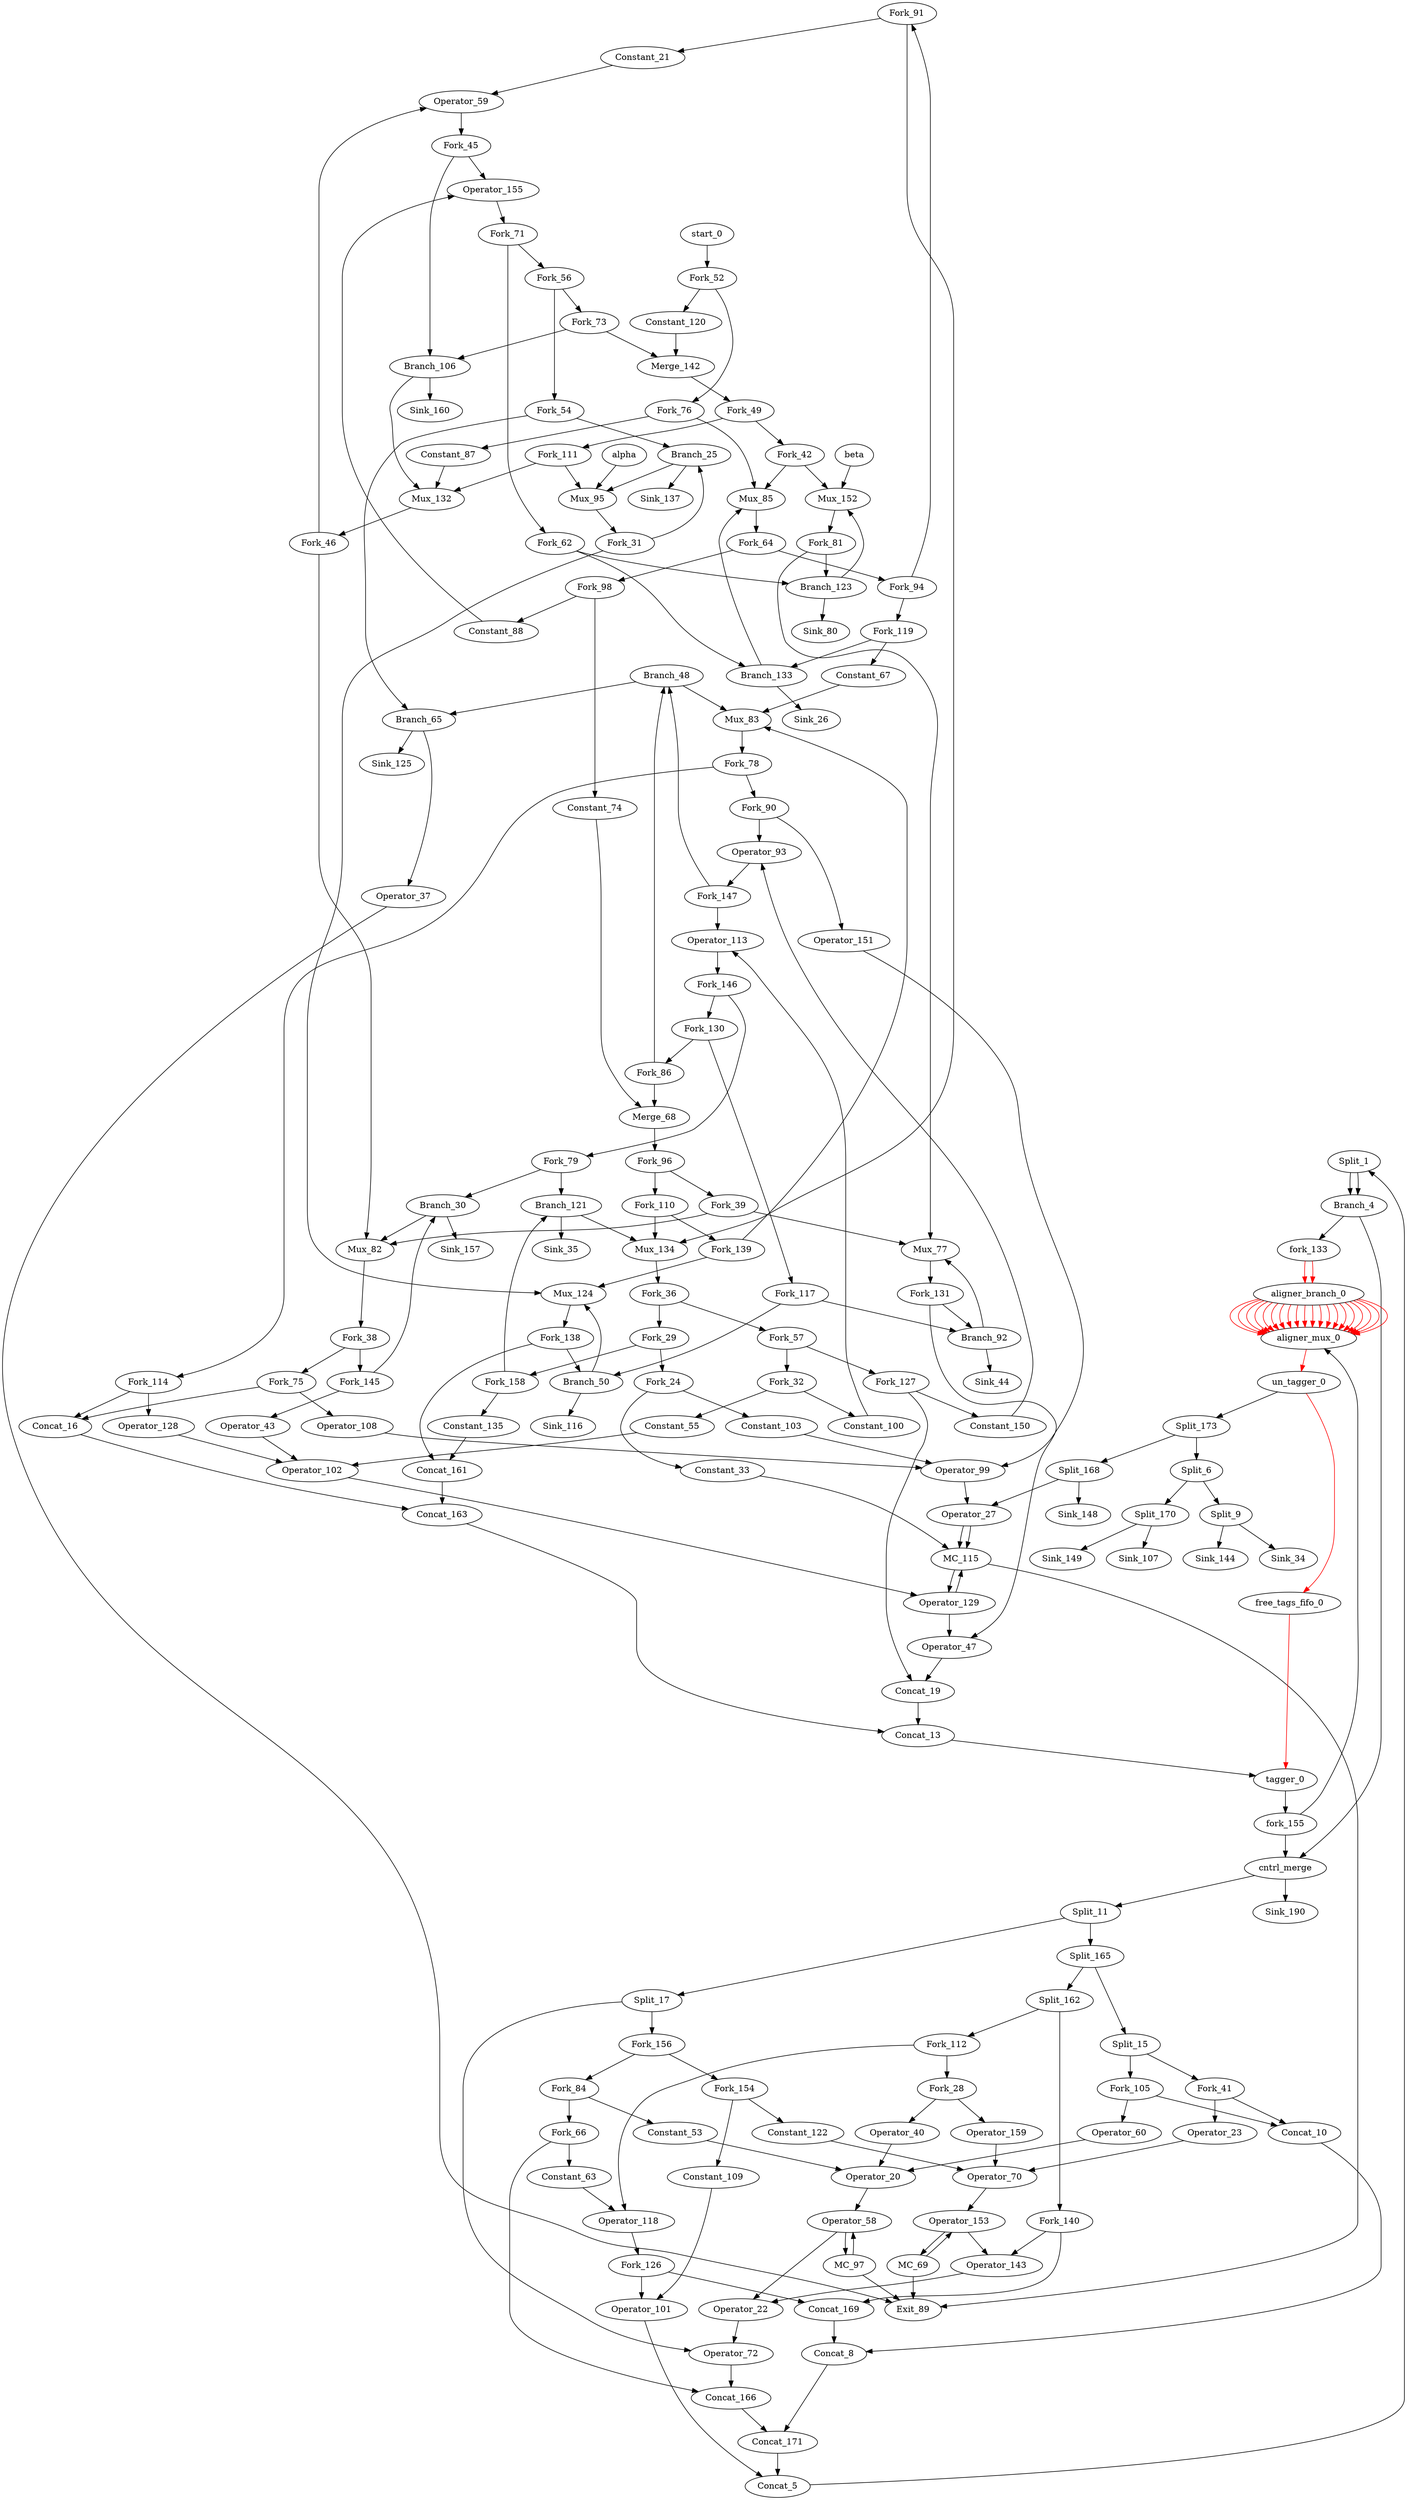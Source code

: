 Digraph G {
"Split_1" [type = "Split", in = "in1:162", out = " out1:161 out2:1 ", bbID = 4, tagged = true, taggers_num = 1, tagger_id = -1];
"Branch_4" [type = "Branch", in = "in1:161 in2?:1", out = " out1+:161 out2-:161 ", bbID = 4, tagged = true, taggers_num = 1, tagger_id = -1];
"Concat_5" [type = "Concat", in = "in1:161 in2:1", out = " out1:162 ", bbID = 4, tagged = true, taggers_num = 1, tagger_id = -1];
"Split_6" [type = "Split", in = "in1:128", out = " out1:64 out2:64 ", bbID = 4, tagged = false, taggers_num = 0, tagger_id = -1];
"Concat_8" [type = "Concat", in = "in1:64 in2:64", out = " out1:128 ", bbID = 4, tagged = true, taggers_num = 1, tagger_id = -1];
"Split_9" [type = "Split", in = "in1:64", out = " out1:32 out2:32 ", bbID = 4, tagged = false, taggers_num = 0, tagger_id = -1];
"Concat_10" [type = "Concat", in = "in1:32 in2:32", out = " out1:64 ", bbID = 4, tagged = true, taggers_num = 1, tagger_id = -1];
"Split_11" [type = "Split", in = "in1:161", out = " out1:33 out2:128 ", bbID = 4, tagged = true, taggers_num = 1, tagger_id = -1];
"Concat_13" [type = "Concat", in = "in1:33 in2:128", out = " out1:161 ", bbID = 4, tagged = true, taggers_num = 1, tagger_id = -1];
"cntrl_merge" [type = "CntrlMerge", in = "in1:161 in2:161", out = " out1:161 out2?:1", delay = 0.366, bbID = 4, tagged = true, taggers_num = 1, tagger_id = -1];
"Split_15" [type = "Split", in = "in1:64", out = " out1:32 out2:32 ", bbID = 4, tagged = true, taggers_num = 1, tagger_id = -1];
"Concat_16" [type = "Concat", in = "in1:32 in2:32", out = " out1:64 ", bbID = 4, tagged = true, taggers_num = 1, tagger_id = -1];
"Split_17" [type = "Split", in = "in1:33", out = " out1:1 out2:32 ", bbID = 4, tagged = true, taggers_num = 1, tagger_id = -1];
"Concat_19" [type = "Concat", in = "in1:1 in2:32", out = " out1:33 ", bbID = 4, tagged = true, taggers_num = 1, tagger_id = -1];
"Operator_20" [type = "Operator", op = "getelementptr_op", constants = "1", II = 1, latency = 0, delay = 2.966, tagger_id = -1, taggers_num = 1, tagged = true, out = "out1:32 ", in = "in1:32 in2:32 in3:32 ", bbID = 4];
"Constant_21" [type = "Constant", value = "0x00000001", tagger_id = -1, taggers_num = 0, tagged = false, out = "out1:32", in = "in1:32", bbID = 6];
"Operator_22" [type = "Operator", op = "fmul_op", II = 1, latency = 6, delay = 0.966, tagger_id = -1, taggers_num = 1, tagged = true, out = "out1:32 ", in = "in1:32 in2:32 ", bbID = 4];
"Operator_23" [type = "Operator", op = "zext_op", II = 1, latency = 0, delay = 0, tagger_id = -1, taggers_num = 1, tagged = true, out = "out1:32 ", in = "in1:32 ", bbID = 4];
"Fork_24" [type = "Fork", tagger_id = -1, taggers_num = 0, tagged = false, out = "out1:0 out2:0", in = "in1:0", bbID = 3];
"Branch_25" [type = "Branch", tagger_id = -1, taggers_num = 0, tagged = false, out = "out1+:32 out2-:32", in = "in1:32 in2?:1*i", bbID = 2];
"Sink_26" [type = "Sink", in = "in1:0", bbID = 0];
"Operator_27" [type = "Operator", op = "mc_store_op", II = 1, latency = 0, delay = 0, offset = 0, portId = 0, tagger_id = -1, taggers_num = 0, tagged = false, out = "out1:32 out2:32 ", in = "in1:32 in2:32 ", bbID = 5];
"Fork_28" [type = "Fork", tagger_id = -1, taggers_num = 1, tagged = true, out = "out1:32 out2:32", in = "in1:32", bbID = 4];
"Fork_29" [type = "Fork", tagger_id = -1, taggers_num = 0, tagged = false, out = "out1:0 out2:0", in = "in1:0", bbID = 3];
"Branch_30" [type = "Branch", tagger_id = -1, taggers_num = 0, tagged = false, out = "out1+:32 out2-:32", in = "in1:32 in2?:1*i", bbID = 3];
"Fork_31" [type = "Fork", tagger_id = -1, taggers_num = 0, tagged = false, out = "out1:32 out2:32 ", in = "in1:32", bbID = 2];
"Fork_32" [type = "Fork", tagger_id = -1, taggers_num = 0, tagged = false, out = "out1:0 out2:0", in = "in1:0", bbID = 3];
"Constant_33" [type = "Constant", value = "0x00000001", tagger_id = -1, taggers_num = 0, tagged = false, out = "out1:32", in = "in1:32", bbID = 5];
"Sink_34" [type = "Sink", in = "in1:32", bbID = 0];
"Sink_35" [type = "Sink", in = "in1:0", bbID = 0];
"Fork_36" [type = "Fork", tagger_id = -1, taggers_num = 0, tagged = false, out = "out1:0 out2:0", in = "in1:0", bbID = 3];
"Operator_37" [type = "Operator", op = "ret_op", II = 1, latency = 0, delay = 0, tagger_id = -1, taggers_num = 0, tagged = false, out = "out1:32 ", in = "in1:32 ", bbID = 7];
"Fork_38" [type = "Fork", tagger_id = -1, taggers_num = 0, tagged = false, out = "out1:32 out2:32", in = "in1:32", bbID = 3];
"Fork_39" [type = "Fork", tagger_id = -1, taggers_num = 0, tagged = false, out = "out1:32 out2:32", in = "in1:32", bbID = 3];
"Operator_40" [type = "Operator", op = "zext_op", II = 1, latency = 0, delay = 0, tagger_id = -1, taggers_num = 1, tagged = true, out = "out1:32 ", in = "in1:32 ", bbID = 4];
"Fork_41" [type = "Fork", tagger_id = -1, taggers_num = 1, tagged = true, out = "out1:32 out2:32 ", in = "in1:32", bbID = 4];
"Fork_42" [type = "Fork", tagger_id = -1, taggers_num = 0, tagged = false, out = "out1:32 out2:32", in = "in1:32", bbID = 2];
"Operator_43" [type = "Operator", op = "zext_op", II = 1, latency = 0, delay = 0, tagger_id = -1, taggers_num = 0, tagged = false, out = "out1:32 ", in = "in1:32 ", bbID = 3];
"Sink_44" [type = "Sink", in = "in1:32", bbID = 0];
"Fork_45" [type = "Fork", tagger_id = -1, taggers_num = 0, tagged = false, out = "out1:32 out2:32 ", in = "in1:32", bbID = 6];
"Fork_46" [type = "Fork", tagger_id = -1, taggers_num = 0, tagged = false, out = "out1:32 out2:32 ", in = "in1:32", bbID = 2];
"Operator_47" [type = "Operator", op = "fmul_op", II = 1, latency = 6, delay = 0.966, tagger_id = -1, taggers_num = 0, tagged = false, out = "out1:32 ", in = "in1:32 in2:32 ", bbID = 3];
"Branch_48" [type = "Branch", tagger_id = -1, taggers_num = 0, tagged = false, out = "out1+:32 out2-:32", in = "in1:32 in2?:1*i", bbID = 5];
"Fork_49" [type = "Fork", tagger_id = -1, taggers_num = 0, tagged = false, out = "out1:32 out2:32", in = "in1:32", bbID = 2];
"Branch_50" [type = "Branch", tagger_id = -1, taggers_num = 0, tagged = false, out = "out1+:32 out2-:32", in = "in1:32 in2?:1*i", bbID = 3];
"alpha" [type = "Entry", in = "in1:32", out = " out1:32 ", bbID = 1, tagged = false, taggers_num = 0, tagger_id = -1];
"Fork_52" [type = "Fork", tagger_id = -1, taggers_num = 0, tagged = false, out = "out1:0 out2:0", in = "in1:0", bbID = 1];
"Constant_53" [type = "Constant", value = "0x0000001E", tagger_id = -1, taggers_num = 1, tagged = true, out = "out1:32", in = "in1:32", bbID = 4];
"Fork_54" [type = "Fork", tagger_id = -1, taggers_num = 0, tagged = false, out = "out1:32 out2:32", in = "in1:32", bbID = 6];
"Constant_55" [type = "Constant", value = "0x0000001E", tagger_id = -1, taggers_num = 0, tagged = false, out = "out1:32", in = "in1:32", bbID = 3];
"Fork_56" [type = "Fork", tagger_id = -1, taggers_num = 0, tagged = false, out = "out1:32 out2:32", in = "in1:32", bbID = 6];
"Fork_57" [type = "Fork", tagger_id = -1, taggers_num = 0, tagged = false, out = "out1:0 out2:0", in = "in1:0", bbID = 3];
"Operator_58" [type = "Operator", op = "mc_load_op", II = 1, latency = 2, delay = 0, offset = 0, portId = 0, tagger_id = -1, taggers_num = 1, tagged = true, out = "out1:32 out2:32 ", in = "in1:32 in2:32", bbID = 4];
"Operator_59" [type = "Operator", op = "add_op", II = 1, latency = 0, delay = 1.693, tagger_id = -1, taggers_num = 0, tagged = false, out = "out1:32 ", in = "in1:32 in2:32 ", bbID = 6];
"Operator_60" [type = "Operator", op = "zext_op", II = 1, latency = 0, delay = 0, tagger_id = -1, taggers_num = 1, tagged = true, out = "out1:32 ", in = "in1:32 ", bbID = 4];
"start_0" [type = "Entry", in = "in1:0", out = " out1:0 ", control = "true", bbID = 1, tagged = false, taggers_num = 0, tagger_id = -1];
"Fork_62" [type = "Fork", tagger_id = -1, taggers_num = 0, tagged = false, out = "out1:32 out2:32", in = "in1:32", bbID = 6];
"Constant_63" [type = "Constant", value = "0x00000001", tagger_id = -1, taggers_num = 1, tagged = true, out = "out1:32", in = "in1:32", bbID = 4];
"Fork_64" [type = "Fork", tagger_id = -1, taggers_num = 0, tagged = false, out = "out1:0 out2:0", in = "in1:0", bbID = 2];
"Branch_65" [type = "Branch", tagger_id = -1, taggers_num = 0, tagged = false, out = "out1+:32 out2-:32", in = "in1:32 in2?:1", bbID = 5];
"Fork_66" [type = "Fork", tagger_id = -1, taggers_num = 1, tagged = true, out = "out1:0 out2:0", in = "in1:0", bbID = 4];
"Constant_67" [type = "Constant", value = "0x00000000", tagger_id = -1, taggers_num = 0, tagged = false, out = "out1:32", in = "in1:32", bbID = 2];
"Merge_68" [type = "Merge", delay = 0.366, tagger_id = -1, taggers_num = 0, tagged = false, out = "out1:32", in = "in1:32 in2:32 ", bbID = 3];
"MC_69" [type = "MC", stcount = 0, ldcount = 1, bbcount = 0, memory = "A", out = "out1:32*l0d out2:0*e ", in = "in1:32*l0a ", bbID = 0];
"Operator_70" [type = "Operator", op = "getelementptr_op", constants = 1, II = 1, latency = 0, delay = 2.966, tagger_id = -1, taggers_num = 1, tagged = true, out = "out1:32 ", in = "in1:32 in2:32 in3:32 ", bbID = 4];
"Fork_71" [type = "Fork", tagger_id = -1, taggers_num = 0, tagged = false, out = "out1:32 out2:32", in = "in1:32", bbID = 6];
"Operator_72" [type = "Operator", op = "fadd_op", II = 1, latency = 10, delay = 0.966, tagger_id = -1, taggers_num = 1, tagged = true, out = "out1:32 ", in = "in1:32 in2:32 ", bbID = 4];
"Fork_73" [type = "Fork", tagger_id = -1, taggers_num = 0, tagged = false, out = "out1:32 out2:32", in = "in1:32", bbID = 6];
"Constant_74" [type = "Constant", value = "0x00000000", tagger_id = -1, taggers_num = 0, tagged = false, out = "out1:32", in = "in1:32", bbID = 2];
"Fork_75" [type = "Fork", tagger_id = -1, taggers_num = 0, tagged = false, out = "out1:32 out2:32", in = "in1:32", bbID = 3];
"Fork_76" [type = "Fork", tagger_id = -1, taggers_num = 0, tagged = false, out = "out1:0 out2:0", in = "in1:0", bbID = 1];
"Mux_77" [type = "Mux", tagger_id = -1, taggers_num = 0, tagged = false, out = "out1:32", in = "in1?:1 in2:32 in3:32 ", bbID = 3];
"Fork_78" [type = "Fork", tagger_id = -1, taggers_num = 0, tagged = false, out = "out1:32 out2:32", in = "in1:32", bbID = 3];
"Fork_79" [type = "Fork", tagger_id = -1, taggers_num = 0, tagged = false, out = "out1:32 out2:32", in = "in1:32", bbID = 5];
"Sink_80" [type = "Sink", in = "in1:32", bbID = 0];
"Fork_81" [type = "Fork", tagger_id = -1, taggers_num = 0, tagged = false, out = "out1:32 out2:32 ", in = "in1:32", bbID = 2];
"Mux_82" [type = "Mux", tagger_id = -1, taggers_num = 0, tagged = false, out = "out1:32", in = "in1?:1 in2:32 in3:32 ", bbID = 3];
"Mux_83" [type = "Mux", tagger_id = -1, taggers_num = 0, tagged = false, out = "out1:32", in = "in1?:1 in2:32 in3:32 ", bbID = 3];
"Fork_84" [type = "Fork", tagger_id = -1, taggers_num = 1, tagged = true, out = "out1:0 out2:0", in = "in1:0", bbID = 4];
"Mux_85" [type = "Mux", tagger_id = -1, taggers_num = 0, tagged = false, out = "out1:0", in = "in1?:1 in2:0 in3:0 ", bbID = 2];
"Fork_86" [type = "Fork", tagger_id = -1, taggers_num = 0, tagged = false, out = "out1:32 out2:32", in = "in1:32", bbID = 5];
"Constant_87" [type = "Constant", value = "0x00000000", tagger_id = -1, taggers_num = 0, tagged = false, out = "out1:32", in = "in1:32", bbID = 1];
"Constant_88" [type = "Constant", value = "0x00000014", tagger_id = -1, taggers_num = 0, tagged = false, out = "out1:32", in = "in1:32", bbID = 6];
"Exit_89" [type = "Exit", out = "out1:32", in = "in1:0*e in2:0*e in3:0*e  in4:32 ", bbID = 0];
"Fork_90" [type = "Fork", tagger_id = -1, taggers_num = 0, tagged = false, out = "out1:32 out2:32", in = "in1:32", bbID = 3];
"Fork_91" [type = "Fork", tagger_id = -1, taggers_num = 0, tagged = false, out = "out1:0 out2:0", in = "in1:0", bbID = 2];
"Branch_92" [type = "Branch", tagger_id = -1, taggers_num = 0, tagged = false, out = "out1+:32 out2-:32", in = "in1:32 in2?:1*i", bbID = 3];
"Operator_93" [type = "Operator", op = "add_op", II = 1, latency = 0, delay = 1.693, tagger_id = -1, taggers_num = 0, tagged = false, out = "out1:32 ", in = "in1:32 in2:32 ", bbID = 5];
"Fork_94" [type = "Fork", tagger_id = -1, taggers_num = 0, tagged = false, out = "out1:0 out2:0", in = "in1:0", bbID = 2];
"Mux_95" [type = "Mux", tagger_id = -1, taggers_num = 0, tagged = false, out = "out1:32", in = "in1?:1 in2:32 in3:32 ", bbID = 2];
"Fork_96" [type = "Fork", tagger_id = -1, taggers_num = 0, tagged = false, out = "out1:32 out2:32", in = "in1:32", bbID = 3];
"MC_97" [type = "MC", stcount = 0, ldcount = 1, bbcount = 0, memory = "B", out = "out1:32*l0d out2:0*e ", in = "in1:32*l0a ", bbID = 0];
"Fork_98" [type = "Fork", tagger_id = -1, taggers_num = 0, tagged = false, out = "out1:0 out2:0", in = "in1:0", bbID = 2];
"Operator_99" [type = "Operator", op = "getelementptr_op", constants = "1", II = 1, latency = 0, delay = 2.966, tagger_id = -1, taggers_num = 0, tagged = false, out = "out1:32 ", in = "in1:32 in2:32 in3:32 ", bbID = 5];
"Constant_100" [type = "Constant", value = "0x00000014", tagger_id = -1, taggers_num = 0, tagged = false, out = "out1:32", in = "in1:32", bbID = 5];
"Operator_101" [type = "Operator", op = "icmp_ult_op", II = 1, latency = 0, delay = 1.53, tagger_id = -1, taggers_num = 1, tagged = true, out = "out1:1 ", in = "in1:32 in2:32 ", bbID = 4];
"Operator_102" [type = "Operator", op = "getelementptr_op", constants = "1", II = 1, latency = 0, delay = 2.966, tagger_id = -1, taggers_num = 0, tagged = false, out = "out1:32 ", in = "in1:32 in2:32 in3:32 ", bbID = 3];
"Constant_103" [type = "Constant", value = "0x0000001E", tagger_id = -1, taggers_num = 0, tagged = false, out = "out1:32", in = "in1:32", bbID = 5];
"beta" [type = "Entry", in = "in1:32", out = " out1:32 ", bbID = 1, tagged = false, taggers_num = 0, tagger_id = -1];
"Fork_105" [type = "Fork", tagger_id = -1, taggers_num = 1, tagged = true, out = "out1:32 out2:32 ", in = "in1:32", bbID = 4];
"Branch_106" [type = "Branch", tagger_id = -1, taggers_num = 0, tagged = false, out = "out1+:32 out2-:32", in = "in1:32 in2?:1*i", bbID = 6];
"Sink_107" [type = "Sink", in = "in1:32", bbID = 0];
"Operator_108" [type = "Operator", op = "zext_op", II = 1, latency = 0, delay = 0, tagger_id = -1, taggers_num = 0, tagged = false, out = "out1:32 ", in = "in1:32 ", bbID = 5];
"Constant_109" [type = "Constant", value = "0x00000014", tagger_id = -1, taggers_num = 1, tagged = true, out = "out1:32", in = "in1:32", bbID = 4];
"Fork_110" [type = "Fork", tagger_id = -1, taggers_num = 0, tagged = false, out = "out1:32 out2:32", in = "in1:32", bbID = 3];
"Fork_111" [type = "Fork", tagger_id = -1, taggers_num = 0, tagged = false, out = "out1:32 out2:32", in = "in1:32", bbID = 2];
"Fork_112" [type = "Fork", tagger_id = -1, taggers_num = 1, tagged = true, out = "out1:32 out2:32", in = "in1:32", bbID = 4];
"Operator_113" [type = "Operator", op = "icmp_ult_op", II = 1, latency = 0, delay = 1.53, tagger_id = -1, taggers_num = 0, tagged = false, out = "out1:1 ", in = "in1:32 in2:32 ", bbID = 5];
"Fork_114" [type = "Fork", tagger_id = -1, taggers_num = 0, tagged = false, out = "out1:32 out2:32", in = "in1:32", bbID = 3];
"MC_115" [type = "MC", stcount = 1, ldcount = 1, bbcount = 1, memory = "C", out = "out1:32*l0d out2:0*e ", in = "in1:32*c0 in2:32*l0a in3:32*s0a in4:32*s0d ", bbID = 0];
"Sink_116" [type = "Sink", in = "in1:32", bbID = 0];
"Fork_117" [type = "Fork", tagger_id = -1, taggers_num = 0, tagged = false, out = "out1:32 out2:32", in = "in1:32", bbID = 5];
"Operator_118" [type = "Operator", op = "add_op", II = 1, latency = 0, delay = 1.693, tagger_id = -1, taggers_num = 1, tagged = true, out = "out1:32 ", in = "in1:32 in2:32 ", bbID = 4];
"Fork_119" [type = "Fork", tagger_id = -1, taggers_num = 0, tagged = false, out = "out1:0 out2:0", in = "in1:0", bbID = 2];
"Constant_120" [type = "Constant", value = "0x00000000", tagger_id = -1, taggers_num = 0, tagged = false, out = "out1:32", in = "in1:32", bbID = 1];
"Branch_121" [type = "Branch", tagger_id = -1, taggers_num = 0, tagged = false, out = "out1+:0 out2-:0", in = "in1:0 in2?:1*i", bbID = 3];
"Constant_122" [type = "Constant", value = "0x0000001E", tagger_id = -1, taggers_num = 1, tagged = true, out = "out1:32", in = "in1:32", bbID = 4];
"Branch_123" [type = "Branch", tagger_id = -1, taggers_num = 0, tagged = false, out = "out1+:32 out2-:32", in = "in1:32 in2?:1*i", bbID = 2];
"Mux_124" [type = "Mux", tagger_id = -1, taggers_num = 0, tagged = false, out = "out1:32", in = "in1?:1 in2:32 in3:32 ", bbID = 3];
"Sink_125" [type = "Sink", in = "in1:32", bbID = 0];
"Fork_126" [type = "Fork", tagger_id = -1, taggers_num = 1, tagged = true, out = "out1:32 out2:32 ", in = "in1:32", bbID = 4];
"Fork_127" [type = "Fork", tagger_id = -1, taggers_num = 0, tagged = false, out = "out1:0 out2:0", in = "in1:0", bbID = 3];
"Operator_128" [type = "Operator", op = "zext_op", II = 1, latency = 0, delay = 0, tagger_id = -1, taggers_num = 0, tagged = false, out = "out1:32 ", in = "in1:32 ", bbID = 3];
"Operator_129" [type = "Operator", op = "mc_load_op", II = 1, latency = 2, delay = 0, offset = 0, portId = 0, tagger_id = -1, taggers_num = 0, tagged = false, out = "out1:32 out2:32 ", in = "in1:32 in2:32", bbID = 3];
"Fork_130" [type = "Fork", tagger_id = -1, taggers_num = 0, tagged = false, out = "out1:32 out2:32", in = "in1:32", bbID = 5];
"Fork_131" [type = "Fork", tagger_id = -1, taggers_num = 0, tagged = false, out = "out1:32 out2:32 ", in = "in1:32", bbID = 3];
"Mux_132" [type = "Mux", tagger_id = -1, taggers_num = 0, tagged = false, out = "out1:32", in = "in1?:1 in2:32 in3:32 ", bbID = 2];
"Branch_133" [type = "Branch", tagger_id = -1, taggers_num = 0, tagged = false, out = "out1+:0 out2-:0", in = "in1:0 in2?:1*i", bbID = 2];
"Mux_134" [type = "Mux", tagger_id = -1, taggers_num = 0, tagged = false, out = "out1:0", in = "in1?:1 in2:0 in3:0 ", bbID = 3];
"Constant_135" [type = "Constant", value = "0x00000000", tagger_id = -1, taggers_num = 0, tagged = false, out = "out1:32", in = "in1:32", bbID = 3];
"Sink_137" [type = "Sink", in = "in1:32", bbID = 0];
"Fork_138" [type = "Fork", tagger_id = -1, taggers_num = 0, tagged = false, out = "out1:32 out2:32 ", in = "in1:32", bbID = 3];
"Fork_139" [type = "Fork", tagger_id = -1, taggers_num = 0, tagged = false, out = "out1:32 out2:32", in = "in1:32", bbID = 3];
"Fork_140" [type = "Fork", tagger_id = -1, taggers_num = 1, tagged = true, out = "out1:32 out2:32 ", in = "in1:32", bbID = 4];
"Merge_142" [type = "Merge", delay = 0.366, tagger_id = -1, taggers_num = 0, tagged = false, out = "out1:32", in = "in1:32 in2:32 ", bbID = 2];
"Operator_143" [type = "Operator", op = "fmul_op", II = 1, latency = 6, delay = 0.966, tagger_id = -1, taggers_num = 1, tagged = true, out = "out1:32 ", in = "in1:32 in2:32 ", bbID = 4];
"Sink_144" [type = "Sink", in = "in1:32", bbID = 0];
"Fork_145" [type = "Fork", tagger_id = -1, taggers_num = 0, tagged = false, out = "out1:32 out2:32", in = "in1:32", bbID = 3];
"Fork_146" [type = "Fork", tagger_id = -1, taggers_num = 0, tagged = false, out = "out1:32 out2:32", in = "in1:32", bbID = 5];
"Fork_147" [type = "Fork", tagger_id = -1, taggers_num = 0, tagged = false, out = "out1:32 out2:32 ", in = "in1:32", bbID = 5];
"Sink_148" [type = "Sink", in = "in1:0", bbID = 0];
"Sink_149" [type = "Sink", in = "in1:32", bbID = 0];
"Constant_150" [type = "Constant", value = "0x00000001", tagger_id = -1, taggers_num = 0, tagged = false, out = "out1:32", in = "in1:32", bbID = 5];
"Operator_151" [type = "Operator", op = "zext_op", II = 1, latency = 0, delay = 0, tagger_id = -1, taggers_num = 0, tagged = false, out = "out1:32 ", in = "in1:32 ", bbID = 5];
"Mux_152" [type = "Mux", tagger_id = -1, taggers_num = 0, tagged = false, out = "out1:32", in = "in1?:1 in2:32 in3:32 ", bbID = 2];
"Operator_153" [type = "Operator", op = "mc_load_op", II = 1, latency = 2, delay = 0, offset = 0, portId = 0, tagger_id = -1, taggers_num = 1, tagged = true, out = "out1:32 out2:32 ", in = "in1:32 in2:32", bbID = 4];
"Fork_154" [type = "Fork", tagger_id = -1, taggers_num = 1, tagged = true, out = "out1:0 out2:0", in = "in1:0", bbID = 4];
"Operator_155" [type = "Operator", op = "icmp_ult_op", II = 1, latency = 0, delay = 1.53, tagger_id = -1, taggers_num = 0, tagged = false, out = "out1:1 ", in = "in1:32 in2:32 ", bbID = 6];
"Fork_156" [type = "Fork", tagger_id = -1, taggers_num = 1, tagged = true, out = "out1:0 out2:0", in = "in1:0", bbID = 4];
"Sink_157" [type = "Sink", in = "in1:32", bbID = 0];
"Fork_158" [type = "Fork", tagger_id = -1, taggers_num = 0, tagged = false, out = "out1:0 out2:0", in = "in1:0", bbID = 3];
"Operator_159" [type = "Operator", op = "zext_op", II = 1, latency = 0, delay = 0, tagger_id = -1, taggers_num = 1, tagged = true, out = "out1:32 ", in = "in1:32 ", bbID = 4];
"Sink_160" [type = "Sink", in = "in1:32", bbID = 0];
"Concat_161" [type = "Concat", in = "in1:32 in2:32", out = " out1:64 ", bbID = 4, tagged = true, taggers_num = 1, tagger_id = -1];
"Split_162" [type = "Split", in = "in1:64", out = " out1:32 out2:32 ", bbID = 4, tagged = true, taggers_num = 1, tagger_id = -1];
"Concat_163" [type = "Concat", in = "in1:64 in2:64", out = " out1:128 ", bbID = 4, tagged = true, taggers_num = 1, tagger_id = -1];
"Split_165" [type = "Split", in = "in1:128", out = " out1:64 out2:64 ", bbID = 4, tagged = true, taggers_num = 1, tagger_id = -1];
"Concat_166" [type = "Concat", in = "in1:1 in2:32", out = " out1:33 ", bbID = 4, tagged = true, taggers_num = 1, tagger_id = -1];
"Split_168" [type = "Split", in = "in1:33", out = " out1:1 out2:32 ", bbID = 4, tagged = false, taggers_num = 0, tagger_id = -1];
"Concat_169" [type = "Concat", in = "in1:32 in2:32", out = " out1:64 ", bbID = 4, tagged = true, taggers_num = 1, tagger_id = -1];
"Split_170" [type = "Split", in = "in1:64", out = " out1:32 out2:32 ", bbID = 4, tagged = false, taggers_num = 0, tagger_id = -1];
"Concat_171" [type = "Concat", in = "in1:33 in2:128", out = " out1:161 ", bbID = 4, tagged = true, taggers_num = 1, tagger_id = -1];
"Split_173" [type = "Split", in = "in1:161", out = " out1:33 out2:128 ", bbID = 4, tagged = false, taggers_num = 0, tagger_id = -1];

"aligner_branch_0" [type = "Aligner_Branch", bbID= 5,  in = "in1:161 in2?:32", out = " out1:161 out2:161 out3:161 out4:161 out5:161 out6:161 out7:161 out8:161 out9:161 out10:161 out11:161 out12:161 out13:161 out14:161 out15:161 out16:161 out17:161 out18:161 out19:161 out20:161", tagged=false, taggers_num=0, tagger_id=0];
"aligner_mux_0" [type = "Aligner_Mux", bbID= 5, in = " in1?:32 in2:161 in3:161 in4:161 in5:161 in6:161 in7:161 in8:161 in9:161 in10:161 in11:161 in12:161 in13:161 in14:161 in15:161 in16:161 in17:161 in18:161 in19:161 in20:161 in21:161", out = " out1:161", tagged=false, taggers_num=0, tagger_id=0];
"un_tagger_0" [type = "Un_Tagger", bbID= 5, in = " in1:161", out = " out1:161 out2:161", tagged=false, taggers_num=0, tagger_id=0];
"free_tags_fifo_0" [type = "Free_Tags_Fifo", bbID= 5, in = " in1:32", out = " out1:32", tagged=false, taggers_num=0, tagger_id=-1];
"tagger_0" [type = "Tagger", bbID= 3, in = " in1:161 in2:161", out = " out1:161", tagged=false, taggers_num=0, tagger_id=-1];
"fork_133" [type = "Fork", bbID= 5, in = "in1:161", out = "out1:161 out2:161 ", tagged=true, taggers_num=1, tagger_id=-1];
"fork_155" [type = "Fork", bbID= 3, in = "in1:161", out = "out1:161 out2:161 ", tagged=true, taggers_num=1, tagger_id=-1];

"Sink_190" [type = "Sink", in = "in1:32", bbID = 0];

  "Branch_4" -> "fork_133" [from = "out2", to = "in1" ];
  "fork_133" -> "aligner_branch_0" [color = "red", from = "out1", to = "in1"];
  "fork_133" -> "aligner_branch_0" [color = "red", from = "out2", to = "in2"];
  "aligner_mux_0" -> "un_tagger_0" [color = "red", from = "out1", to = "in1"];
  "un_tagger_0" -> "free_tags_fifo_0" [color = "red", from = "out1", to = "in1"];
  "un_tagger_0" -> "Split_173" [from = "out2", to = "in1" ];
  "free_tags_fifo_0" -> "tagger_0" [color = "red", from = "out1", to = "in1"];

  "aligner_branch_0" -> "aligner_mux_0" [color = "red", from = "out1", to = "in2"];
  "aligner_branch_0" -> "aligner_mux_0" [color = "red", from = "out2", to = "in3"];
  "aligner_branch_0" -> "aligner_mux_0" [color = "red", from = "out3", to = "in4"];
  "aligner_branch_0" -> "aligner_mux_0" [color = "red", from = "out4", to = "in5"];
  "aligner_branch_0" -> "aligner_mux_0" [color = "red", from = "out5", to = "in6"];
  "aligner_branch_0" -> "aligner_mux_0" [color = "red", from = "out6", to = "in7"];
  "aligner_branch_0" -> "aligner_mux_0" [color = "red", from = "out7", to = "in8"];
  "aligner_branch_0" -> "aligner_mux_0" [color = "red", from = "out8", to = "in9"];
  "aligner_branch_0" -> "aligner_mux_0" [color = "red", from = "out9", to = "in10"];
  "aligner_branch_0" -> "aligner_mux_0" [color = "red", from = "out10", to = "in11"];
  "aligner_branch_0" -> "aligner_mux_0" [color = "red", from = "out11", to = "in12"];
  "aligner_branch_0" -> "aligner_mux_0" [color = "red", from = "out12", to = "in13"];
  "aligner_branch_0" -> "aligner_mux_0" [color = "red", from = "out13", to = "in14"];
  "aligner_branch_0" -> "aligner_mux_0" [color = "red", from = "out14", to = "in15"];
  "aligner_branch_0" -> "aligner_mux_0" [color = "red", from = "out15", to = "in16"];
  "aligner_branch_0" -> "aligner_mux_0" [color = "red", from = "out16", to = "in17"];
  "aligner_branch_0" -> "aligner_mux_0" [color = "red", from = "out17", to = "in18"];
  "aligner_branch_0" -> "aligner_mux_0" [color = "red", from = "out18", to = "in19"];
  "aligner_branch_0" -> "aligner_mux_0" [color = "red", from = "out19", to = "in20"];
  "aligner_branch_0" -> "aligner_mux_0" [color = "red", from = "out20", to = "in21"];
  
  "Concat_13" -> "tagger_0" [from = "out1", to = "in2" ];
  "tagger_0" -> "fork_155" [from = "out1", to = "in1" ];
  "fork_155" -> "cntrl_merge" [from = "out1", to = "in1" ];
  "fork_155" -> "aligner_mux_0" [from = "out2", to = "in1" ];

  "Branch_4" -> "cntrl_merge" [from = "out1", to = "in2" ];
  "Concat_171" -> "Concat_5" [from = "out1", to = "in1" ];
  "Split_6" -> "Split_170" [from = "out1", to = "in1" ];
  "Concat_169" -> "Concat_8" [from = "out1", to = "in1" ];
  "Split_173" -> "Split_168" [from = "out1", to = "in1" ];
  "Concat_166" -> "Concat_171" [from = "out1", to = "in1" ];
  "Split_11" -> "Split_165" [from = "out2", to = "in1" ];
  "Concat_163" -> "Concat_13" [from = "out1", to = "in2" ];
  "Split_165" -> "Split_162" [from = "out1", to = "in1" ];
  "Concat_161" -> "Concat_163" [from = "out1", to = "in1" ];
  "Operator_129" -> "MC_115" [from = "out2", to = "in2" ];
  "MC_115" -> "Operator_129" [from = "out1", to = "in1" ];
  "Operator_153" -> "MC_69" [from = "out2", to = "in1" ];
  "MC_69" -> "Operator_153" [from = "out1", to = "in1" ];
  "Operator_58" -> "MC_97" [from = "out2", to = "in1" ];
  "MC_97" -> "Operator_58" [from = "out1", to = "in1" ];
  "Operator_27" -> "MC_115" [from = "out2", to = "in3" ];
  "Operator_27" -> "MC_115" [from = "out1", to = "in4" ];
  "Constant_33" -> "MC_115" [from = "out1", to = "in1" ];
  "MC_115" -> "Exit_89" [from = "out2", to = "in1" ];
  "MC_69" -> "Exit_89" [from = "out2", to = "in2" ];
  "MC_97" -> "Exit_89" [from = "out2", to = "in3" ];
  "alpha" -> "Mux_95" [from = "out1", to = "in2" ];
  "beta" -> "Mux_152" [from = "out1", to = "in2" ];
  "Constant_87" -> "Mux_132" [from = "out1", to = "in2" ];
  "Mux_132" -> "Fork_46" [from = "out1", to = "in1" ];
  "Constant_67" -> "Mux_83" [from = "out1", to = "in2" ];
  "Mux_83" -> "Fork_78" [from = "out1", to = "in1" ];
  "Operator_43" -> "Operator_102" [from = "out1", to = "in1" ];
  "Operator_128" -> "Operator_102" [from = "out1", to = "in2" ];
  "Operator_102" -> "Operator_129" [from = "out1", to = "in2" ];
  "Operator_129" -> "Operator_47" [from = "out1", to = "in1" ];
  "Operator_47" -> "Concat_19" [from = "out1", to = "in2" ];
  "Split_17" -> "Operator_72" [from = "out2", to = "in1" ];
  "Constant_135" -> "Concat_161" [from = "out1", to = "in1" ];
  "Split_162" -> "Fork_112" [from = "out1", to = "in1" ];
  "Operator_23" -> "Operator_70" [from = "out1", to = "in1" ];
  "Operator_159" -> "Operator_70" [from = "out1", to = "in2" ];
  "Operator_70" -> "Operator_153" [from = "out1", to = "in2" ];
  "Operator_153" -> "Operator_143" [from = "out1", to = "in1" ];
  "Operator_143" -> "Operator_22" [from = "out1", to = "in1" ];
  "Operator_40" -> "Operator_20" [from = "out1", to = "in1" ];
  "Operator_60" -> "Operator_20" [from = "out1", to = "in2" ];
  "Operator_20" -> "Operator_58" [from = "out1", to = "in2" ];
  "Operator_58" -> "Operator_22" [from = "out1", to = "in2" ];
  "Operator_22" -> "Operator_72" [from = "out1", to = "in2" ];
  "Operator_72" -> "Concat_166" [from = "out1", to = "in2" ];
  "Constant_63" -> "Operator_118" [from = "out1", to = "in2" ];
  "Operator_118" -> "Fork_126" [from = "out1", to = "in1" ];
  "Constant_109" -> "Operator_101" [from = "out1", to = "in2" ];
  "Operator_101" -> "Concat_5" [from = "out1", to = "in2" ];
  "Operator_108" -> "Operator_99" [from = "out1", to = "in1" ];
  "Operator_151" -> "Operator_99" [from = "out1", to = "in2" ];
  "Operator_99" -> "Operator_27" [from = "out1", to = "in2" ];
  "Constant_150" -> "Operator_93" [from = "out1", to = "in2" ];
  "Operator_93" -> "Fork_147" [from = "out1", to = "in1" ];
  "Constant_100" -> "Operator_113" [from = "out1", to = "in2" ];
  "Operator_113" -> "Fork_146" [from = "out1", to = "in1" ];
  "Constant_21" -> "Operator_59" [from = "out1", to = "in2" ];
  "Operator_59" -> "Fork_45" [from = "out1", to = "in1" ];
  "Constant_88" -> "Operator_155" [from = "out1", to = "in2" ];
  "Operator_155" -> "Fork_71" [from = "out1", to = "in1" ];
  "Operator_37" -> "Exit_89" [from = "out1", to = "in4" ];
  "Constant_55" -> "Operator_102" [from = "out1", to = "in3" ];
  "Constant_122" -> "Operator_70" [from = "out1", to = "in3" ];
  "Constant_53" -> "Operator_20" [from = "out1", to = "in3" ];
  "Constant_103" -> "Operator_99" [from = "out1", to = "in3" ];
  "start_0" -> "Fork_52" [from = "out1", to = "in1" ];
  "Split_162" -> "Fork_140" [from = "out2", to = "in1" ];
  "Mux_124" -> "Fork_138" [from = "out1", to = "in1" ];
  "Mux_95" -> "Fork_31" [from = "out1", to = "in1" ];
  "Mux_77" -> "Fork_131" [from = "out1", to = "in1" ];
  "Mux_152" -> "Fork_81" [from = "out1", to = "in1" ];
  "Mux_82" -> "Fork_38" [from = "out1", to = "in1" ];
  "Split_15" -> "Fork_41" [from = "out1", to = "in1" ];
  "Split_15" -> "Fork_105" [from = "out2", to = "in1" ];
  "Mux_85" -> "Fork_64" [from = "out1", to = "in1" ];
  "Mux_134" -> "Fork_36" [from = "out1", to = "in1" ];
  "Split_17" -> "Fork_156" [from = "out1", to = "in1" ];
  "Branch_106" -> "Sink_160" [from = "out1", to = "in1" ];
  "Branch_106" -> "Mux_132" [from = "out2", to = "in3" ];
  "Merge_142" -> "Fork_49" [from = "out1", to = "in1" ];
  "Constant_120" -> "Merge_142" [from = "out1", to = "in1" ];
  "Branch_48" -> "Branch_65" [from = "out1", to = "in1" ];
  "Branch_48" -> "Mux_83" [from = "out2", to = "in3" ];
  "Merge_68" -> "Fork_96" [from = "out1", to = "in1" ];
  "Split_168" -> "Operator_27" [from = "out2", to = "in1" ];
  "Split_170" -> "Sink_107" [from = "out1", to = "in1" ];
  "Branch_65" -> "Sink_125" [from = "out1", to = "in1" ];
  "Branch_65" -> "Operator_37" [from = "out2", to = "in1" ];
  "Split_170" -> "Sink_149" [from = "out2", to = "in1" ];
  "Branch_50" -> "Sink_116" [from = "out1", to = "in1" ];
  "Branch_50" -> "Mux_124" [from = "out2", to = "in3" ];
  "Branch_25" -> "Sink_137" [from = "out1", to = "in1" ];
  "Branch_25" -> "Mux_95" [from = "out2", to = "in3" ];
  "Branch_92" -> "Sink_44" [from = "out1", to = "in1" ];
  "Branch_92" -> "Mux_77" [from = "out2", to = "in3" ];
  "Branch_123" -> "Sink_80" [from = "out1", to = "in1" ];
  "Branch_123" -> "Mux_152" [from = "out2", to = "in3" ];
  "Branch_30" -> "Sink_157" [from = "out1", to = "in1" ];
  "Branch_30" -> "Mux_82" [from = "out2", to = "in3" ];
  "Split_9" -> "Sink_34" [from = "out1", to = "in1" ];
  "Split_9" -> "Sink_144" [from = "out2", to = "in1" ];
  "Branch_133" -> "Sink_26" [from = "out1", to = "in1" ];
  "Branch_133" -> "Mux_85" [from = "out2", to = "in3" ];
  "Branch_121" -> "Sink_35" [from = "out1", to = "in1" ];
  "Branch_121" -> "Mux_134" [from = "out2", to = "in3" ];
  "Split_168" -> "Sink_148" [from = "out1", to = "in1" ];
  "Constant_74" -> "Merge_68" [from = "out1", to = "in1" ];
  "Fork_46" -> "Mux_82" [from = "out1", to = "in2" ];
  "Fork_46" -> "Operator_59" [from = "out2", to = "in1" ];
  "Fork_114" -> "Operator_128" [from = "out1", to = "in1" ];
  "Fork_114" -> "Concat_16" [from = "out2", to = "in2" ];
  "Fork_90" -> "Operator_151" [from = "out1", to = "in1" ];
  "Fork_90" -> "Operator_93" [from = "out2", to = "in1" ];
  "Fork_78" -> "Fork_114" [from = "out1", to = "in1" ];
  "Fork_78" -> "Fork_90" [from = "out2", to = "in1" ];
  "Fork_28" -> "Operator_159" [from = "out1", to = "in1" ];
  "Fork_28" -> "Operator_40" [from = "out2", to = "in1" ];
  "Fork_112" -> "Operator_118" [from = "out1", to = "in1" ];
  "Fork_112" -> "Fork_28" [from = "out2", to = "in1" ];
  "Fork_126" -> "Operator_101" [from = "out1", to = "in1" ];
  "Fork_126" -> "Concat_169" [from = "out2", to = "in1" ];
  "Fork_147" -> "Operator_113" [from = "out1", to = "in1" ];
  "Fork_147" -> "Branch_48" [from = "out2", to = "in1" ];
  "Fork_86" -> "Branch_48" [from = "out1", to = "in2" ];
  "Fork_86" -> "Merge_68" [from = "out2", to = "in2" ];
  "Fork_117" -> "Branch_50" [from = "out1", to = "in2" ];
  "Fork_117" -> "Branch_92" [from = "out2", to = "in2" ];
  "Fork_79" -> "Branch_30" [from = "out1", to = "in2" ];
  "Fork_79" -> "Branch_121" [from = "out2", to = "in2" ];
  "Fork_130" -> "Fork_86" [from = "out1", to = "in1" ];
  "Fork_130" -> "Fork_117" [from = "out2", to = "in1" ];
  "Fork_146" -> "Fork_79" [from = "out1", to = "in1" ];
  "Fork_146" -> "Fork_130" [from = "out2", to = "in1" ];
  "Fork_45" -> "Operator_155" [from = "out1", to = "in1" ];
  "Fork_45" -> "Branch_106" [from = "out2", to = "in1" ];
  "Fork_73" -> "Branch_106" [from = "out1", to = "in2" ];
  "Fork_73" -> "Merge_142" [from = "out2", to = "in2" ];
  "Fork_54" -> "Branch_65" [from = "out1", to = "in2" ];
  "Fork_54" -> "Branch_25" [from = "out2", to = "in2" ];
  "Fork_62" -> "Branch_123" [from = "out1", to = "in2" ];
  "Fork_62" -> "Branch_133" [from = "out2", to = "in2" ];
  "Fork_56" -> "Fork_73" [from = "out1", to = "in1" ];
  "Fork_56" -> "Fork_54" [from = "out2", to = "in1" ];
  "Fork_71" -> "Fork_62" [from = "out1", to = "in1" ];
  "Fork_71" -> "Fork_56" [from = "out2", to = "in1" ];
  "Fork_76" -> "Constant_87" [from = "out1", to = "in1" ];
  "Fork_76" -> "Mux_85" [from = "out2", to = "in2" ];
  "Fork_52" -> "Constant_120" [from = "out1", to = "in1" ];
  "Fork_52" -> "Fork_76" [from = "out2", to = "in1" ];
  "Fork_140" -> "Operator_143" [from = "out1", to = "in2" ];
  "Fork_140" -> "Concat_169" [from = "out2", to = "in2" ];
  "Fork_138" -> "Concat_161" [from = "out1", to = "in2" ];
  "Fork_138" -> "Branch_50" [from = "out2", to = "in1" ];
  "Fork_31" -> "Mux_124" [from = "out1", to = "in2" ];
  "Fork_31" -> "Branch_25" [from = "out2", to = "in1" ];
  "Fork_131" -> "Operator_47" [from = "out1", to = "in2" ];
  "Fork_131" -> "Branch_92" [from = "out2", to = "in1" ];
  "Fork_81" -> "Mux_77" [from = "out1", to = "in2" ];
  "Fork_81" -> "Branch_123" [from = "out2", to = "in1" ];
  "Fork_145" -> "Operator_43" [from = "out1", to = "in1" ];
  "Fork_145" -> "Branch_30" [from = "out2", to = "in1" ];
  "Fork_75" -> "Concat_16" [from = "out1", to = "in1" ];
  "Fork_75" -> "Operator_108" [from = "out2", to = "in1" ];
  "Fork_38" -> "Fork_145" [from = "out1", to = "in1" ];
  "Fork_38" -> "Fork_75" [from = "out2", to = "in1" ];
  "Fork_41" -> "Operator_23" [from = "out1", to = "in1" ];
  "Fork_41" -> "Concat_10" [from = "out2", to = "in1" ];
  "Fork_105" -> "Operator_60" [from = "out1", to = "in1" ];
  "Fork_105" -> "Concat_10" [from = "out2", to = "in2" ];
  "Fork_119" -> "Constant_67" [from = "out1", to = "in1" ];
  "Fork_119" -> "Branch_133" [from = "out2", to = "in1" ];
  "Fork_91" -> "Mux_134" [from = "out1", to = "in2" ];
  "Fork_91" -> "Constant_21" [from = "out2", to = "in1" ];
  "Fork_98" -> "Constant_88" [from = "out1", to = "in1" ];
  "Fork_98" -> "Constant_74" [from = "out2", to = "in1" ];
  "Fork_94" -> "Fork_119" [from = "out1", to = "in1" ];
  "Fork_94" -> "Fork_91" [from = "out2", to = "in1" ];
  "Fork_64" -> "Fork_98" [from = "out1", to = "in1" ];
  "Fork_64" -> "Fork_94" [from = "out2", to = "in1" ];
  "Fork_158" -> "Constant_135" [from = "out1", to = "in1" ];
  "Fork_158" -> "Branch_121" [from = "out2", to = "in1" ];
  "Fork_127" -> "Concat_19" [from = "out1", to = "in1" ];
  "Fork_127" -> "Constant_150" [from = "out2", to = "in1" ];
  "Fork_32" -> "Constant_100" [from = "out1", to = "in1" ];
  "Fork_32" -> "Constant_55" [from = "out2", to = "in1" ];
  "Fork_24" -> "Constant_103" [from = "out1", to = "in1" ];
  "Fork_24" -> "Constant_33" [from = "out2", to = "in1" ];
  "Fork_57" -> "Fork_127" [from = "out1", to = "in1" ];
  "Fork_57" -> "Fork_32" [from = "out2", to = "in1" ];
  "Fork_29" -> "Fork_24" [from = "out1", to = "in1" ];
  "Fork_29" -> "Fork_158" [from = "out2", to = "in1" ];
  "Fork_36" -> "Fork_57" [from = "out1", to = "in1" ];
  "Fork_36" -> "Fork_29" [from = "out2", to = "in1" ];
  "Fork_66" -> "Constant_63" [from = "out1", to = "in1" ];
  "Fork_66" -> "Concat_166" [from = "out2", to = "in1" ];
  "Fork_154" -> "Constant_109" [from = "out1", to = "in1" ];
  "Fork_154" -> "Constant_122" [from = "out2", to = "in1" ];
  "Fork_84" -> "Constant_53" [from = "out1", to = "in1" ];
  "Fork_84" -> "Fork_66" [from = "out2", to = "in1" ];
  "Fork_156" -> "Fork_154" [from = "out1", to = "in1" ];
  "Fork_156" -> "Fork_84" [from = "out2", to = "in1" ];
  "Fork_111" -> "Mux_132" [from = "out1", to = "in1" ];
  "Fork_111" -> "Mux_95" [from = "out2", to = "in1" ];
  "Fork_42" -> "Mux_152" [from = "out1", to = "in1" ];
  "Fork_42" -> "Mux_85" [from = "out2", to = "in1" ];
  "Fork_49" -> "Fork_111" [from = "out1", to = "in1" ];
  "Fork_49" -> "Fork_42" [from = "out2", to = "in1" ];
  "Fork_139" -> "Mux_83" [from = "out1", to = "in1" ];
  "Fork_139" -> "Mux_124" [from = "out2", to = "in1" ];
  "Fork_39" -> "Mux_77" [from = "out1", to = "in1" ];
  "Fork_39" -> "Mux_82" [from = "out2", to = "in1" ];
  "Fork_110" -> "Mux_134" [from = "out1", to = "in1" ];
  "Fork_110" -> "Fork_139" [from = "out2", to = "in1" ];
  "Fork_96" -> "Fork_39" [from = "out1", to = "in1" ];
  "Fork_96" -> "Fork_110" [from = "out2", to = "in1" ];
  "Concat_19" -> "Concat_13" [from = "out1", to = "in1" ];
  "Split_11" -> "Split_17" [from = "out1", to = "in1" ];
  "Concat_16" -> "Concat_163" [from = "out1", to = "in2" ];
  "Split_165" -> "Split_15" [from = "out2", to = "in1" ];
  "cntrl_merge" -> "Split_11" [from = "out1", to = "in1" ];
  "Concat_10" -> "Concat_8" [from = "out1", to = "in2" ];
  "Split_6" -> "Split_9" [from = "out2", to = "in1" ];
  "Concat_8" -> "Concat_171" [from = "out1", to = "in2" ];
  "Split_173" -> "Split_6" [from = "out2", to = "in1" ];
  "Concat_5" -> "Split_1" [from = "out1", to = "in1" ];
  "Split_1" -> "Branch_4" [from = "out1", to = "in1" ];
  "Split_1" -> "Branch_4" [from = "out2", to = "in2" ];
  "cntrl_merge" -> "Sink_190" [from = "out2", to = "in1" ];
}
